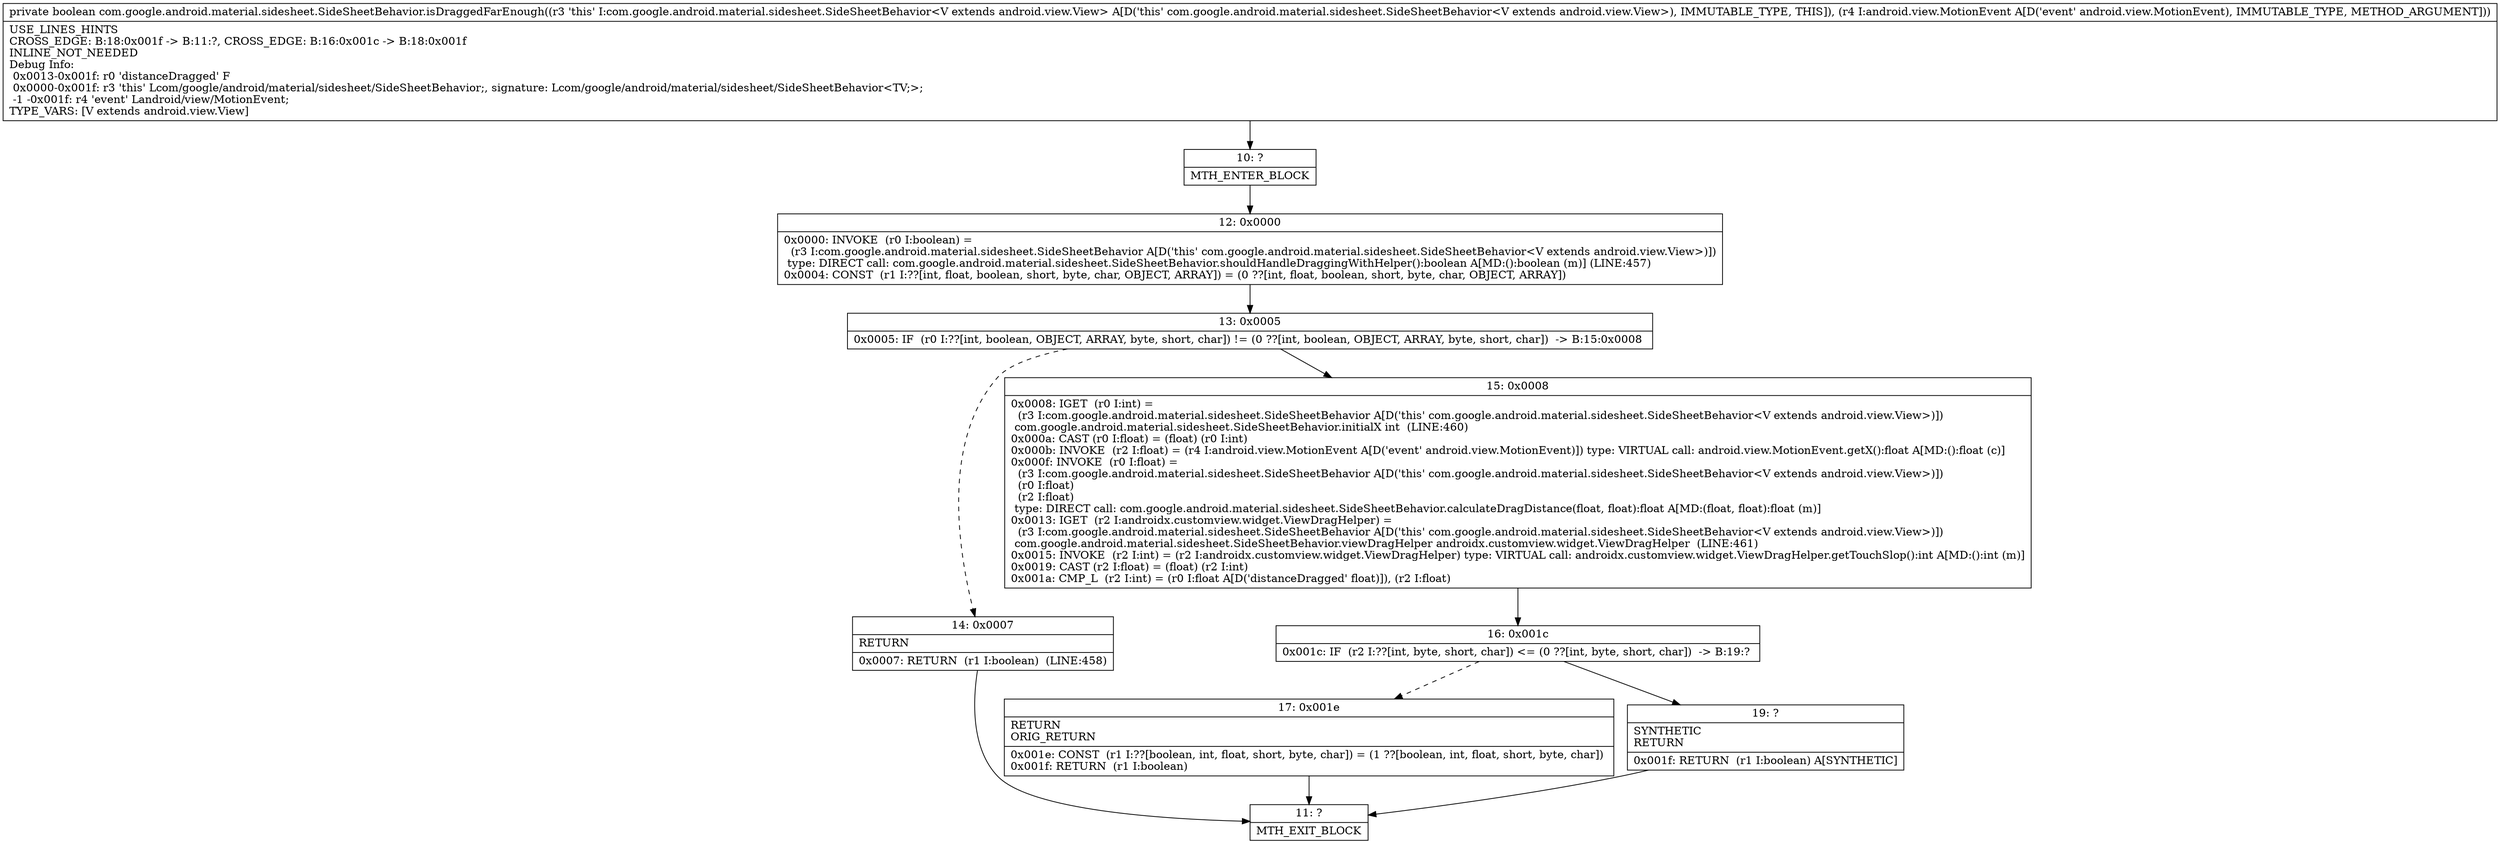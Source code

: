 digraph "CFG forcom.google.android.material.sidesheet.SideSheetBehavior.isDraggedFarEnough(Landroid\/view\/MotionEvent;)Z" {
Node_10 [shape=record,label="{10\:\ ?|MTH_ENTER_BLOCK\l}"];
Node_12 [shape=record,label="{12\:\ 0x0000|0x0000: INVOKE  (r0 I:boolean) = \l  (r3 I:com.google.android.material.sidesheet.SideSheetBehavior A[D('this' com.google.android.material.sidesheet.SideSheetBehavior\<V extends android.view.View\>)])\l type: DIRECT call: com.google.android.material.sidesheet.SideSheetBehavior.shouldHandleDraggingWithHelper():boolean A[MD:():boolean (m)] (LINE:457)\l0x0004: CONST  (r1 I:??[int, float, boolean, short, byte, char, OBJECT, ARRAY]) = (0 ??[int, float, boolean, short, byte, char, OBJECT, ARRAY]) \l}"];
Node_13 [shape=record,label="{13\:\ 0x0005|0x0005: IF  (r0 I:??[int, boolean, OBJECT, ARRAY, byte, short, char]) != (0 ??[int, boolean, OBJECT, ARRAY, byte, short, char])  \-\> B:15:0x0008 \l}"];
Node_14 [shape=record,label="{14\:\ 0x0007|RETURN\l|0x0007: RETURN  (r1 I:boolean)  (LINE:458)\l}"];
Node_11 [shape=record,label="{11\:\ ?|MTH_EXIT_BLOCK\l}"];
Node_15 [shape=record,label="{15\:\ 0x0008|0x0008: IGET  (r0 I:int) = \l  (r3 I:com.google.android.material.sidesheet.SideSheetBehavior A[D('this' com.google.android.material.sidesheet.SideSheetBehavior\<V extends android.view.View\>)])\l com.google.android.material.sidesheet.SideSheetBehavior.initialX int  (LINE:460)\l0x000a: CAST (r0 I:float) = (float) (r0 I:int) \l0x000b: INVOKE  (r2 I:float) = (r4 I:android.view.MotionEvent A[D('event' android.view.MotionEvent)]) type: VIRTUAL call: android.view.MotionEvent.getX():float A[MD:():float (c)]\l0x000f: INVOKE  (r0 I:float) = \l  (r3 I:com.google.android.material.sidesheet.SideSheetBehavior A[D('this' com.google.android.material.sidesheet.SideSheetBehavior\<V extends android.view.View\>)])\l  (r0 I:float)\l  (r2 I:float)\l type: DIRECT call: com.google.android.material.sidesheet.SideSheetBehavior.calculateDragDistance(float, float):float A[MD:(float, float):float (m)]\l0x0013: IGET  (r2 I:androidx.customview.widget.ViewDragHelper) = \l  (r3 I:com.google.android.material.sidesheet.SideSheetBehavior A[D('this' com.google.android.material.sidesheet.SideSheetBehavior\<V extends android.view.View\>)])\l com.google.android.material.sidesheet.SideSheetBehavior.viewDragHelper androidx.customview.widget.ViewDragHelper  (LINE:461)\l0x0015: INVOKE  (r2 I:int) = (r2 I:androidx.customview.widget.ViewDragHelper) type: VIRTUAL call: androidx.customview.widget.ViewDragHelper.getTouchSlop():int A[MD:():int (m)]\l0x0019: CAST (r2 I:float) = (float) (r2 I:int) \l0x001a: CMP_L  (r2 I:int) = (r0 I:float A[D('distanceDragged' float)]), (r2 I:float) \l}"];
Node_16 [shape=record,label="{16\:\ 0x001c|0x001c: IF  (r2 I:??[int, byte, short, char]) \<= (0 ??[int, byte, short, char])  \-\> B:19:? \l}"];
Node_17 [shape=record,label="{17\:\ 0x001e|RETURN\lORIG_RETURN\l|0x001e: CONST  (r1 I:??[boolean, int, float, short, byte, char]) = (1 ??[boolean, int, float, short, byte, char]) \l0x001f: RETURN  (r1 I:boolean) \l}"];
Node_19 [shape=record,label="{19\:\ ?|SYNTHETIC\lRETURN\l|0x001f: RETURN  (r1 I:boolean) A[SYNTHETIC]\l}"];
MethodNode[shape=record,label="{private boolean com.google.android.material.sidesheet.SideSheetBehavior.isDraggedFarEnough((r3 'this' I:com.google.android.material.sidesheet.SideSheetBehavior\<V extends android.view.View\> A[D('this' com.google.android.material.sidesheet.SideSheetBehavior\<V extends android.view.View\>), IMMUTABLE_TYPE, THIS]), (r4 I:android.view.MotionEvent A[D('event' android.view.MotionEvent), IMMUTABLE_TYPE, METHOD_ARGUMENT]))  | USE_LINES_HINTS\lCROSS_EDGE: B:18:0x001f \-\> B:11:?, CROSS_EDGE: B:16:0x001c \-\> B:18:0x001f\lINLINE_NOT_NEEDED\lDebug Info:\l  0x0013\-0x001f: r0 'distanceDragged' F\l  0x0000\-0x001f: r3 'this' Lcom\/google\/android\/material\/sidesheet\/SideSheetBehavior;, signature: Lcom\/google\/android\/material\/sidesheet\/SideSheetBehavior\<TV;\>;\l  \-1 \-0x001f: r4 'event' Landroid\/view\/MotionEvent;\lTYPE_VARS: [V extends android.view.View]\l}"];
MethodNode -> Node_10;Node_10 -> Node_12;
Node_12 -> Node_13;
Node_13 -> Node_14[style=dashed];
Node_13 -> Node_15;
Node_14 -> Node_11;
Node_15 -> Node_16;
Node_16 -> Node_17[style=dashed];
Node_16 -> Node_19;
Node_17 -> Node_11;
Node_19 -> Node_11;
}

